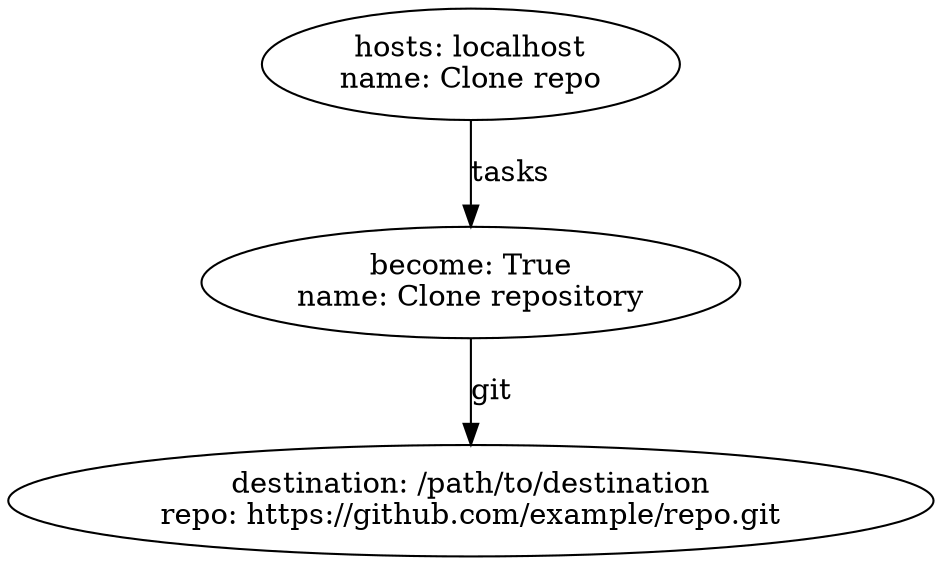 digraph graphname {
2291 [label="destination: /path/to/destination\nrepo: https://github.com/example/repo.git\n"];
2290 [label="become: True\nname: Clone repository\n"];
2290 -> 2291 [label="git"];
2289 [label="hosts: localhost\nname: Clone repo\n"];
2289 -> 2290 [label="tasks"];
}
